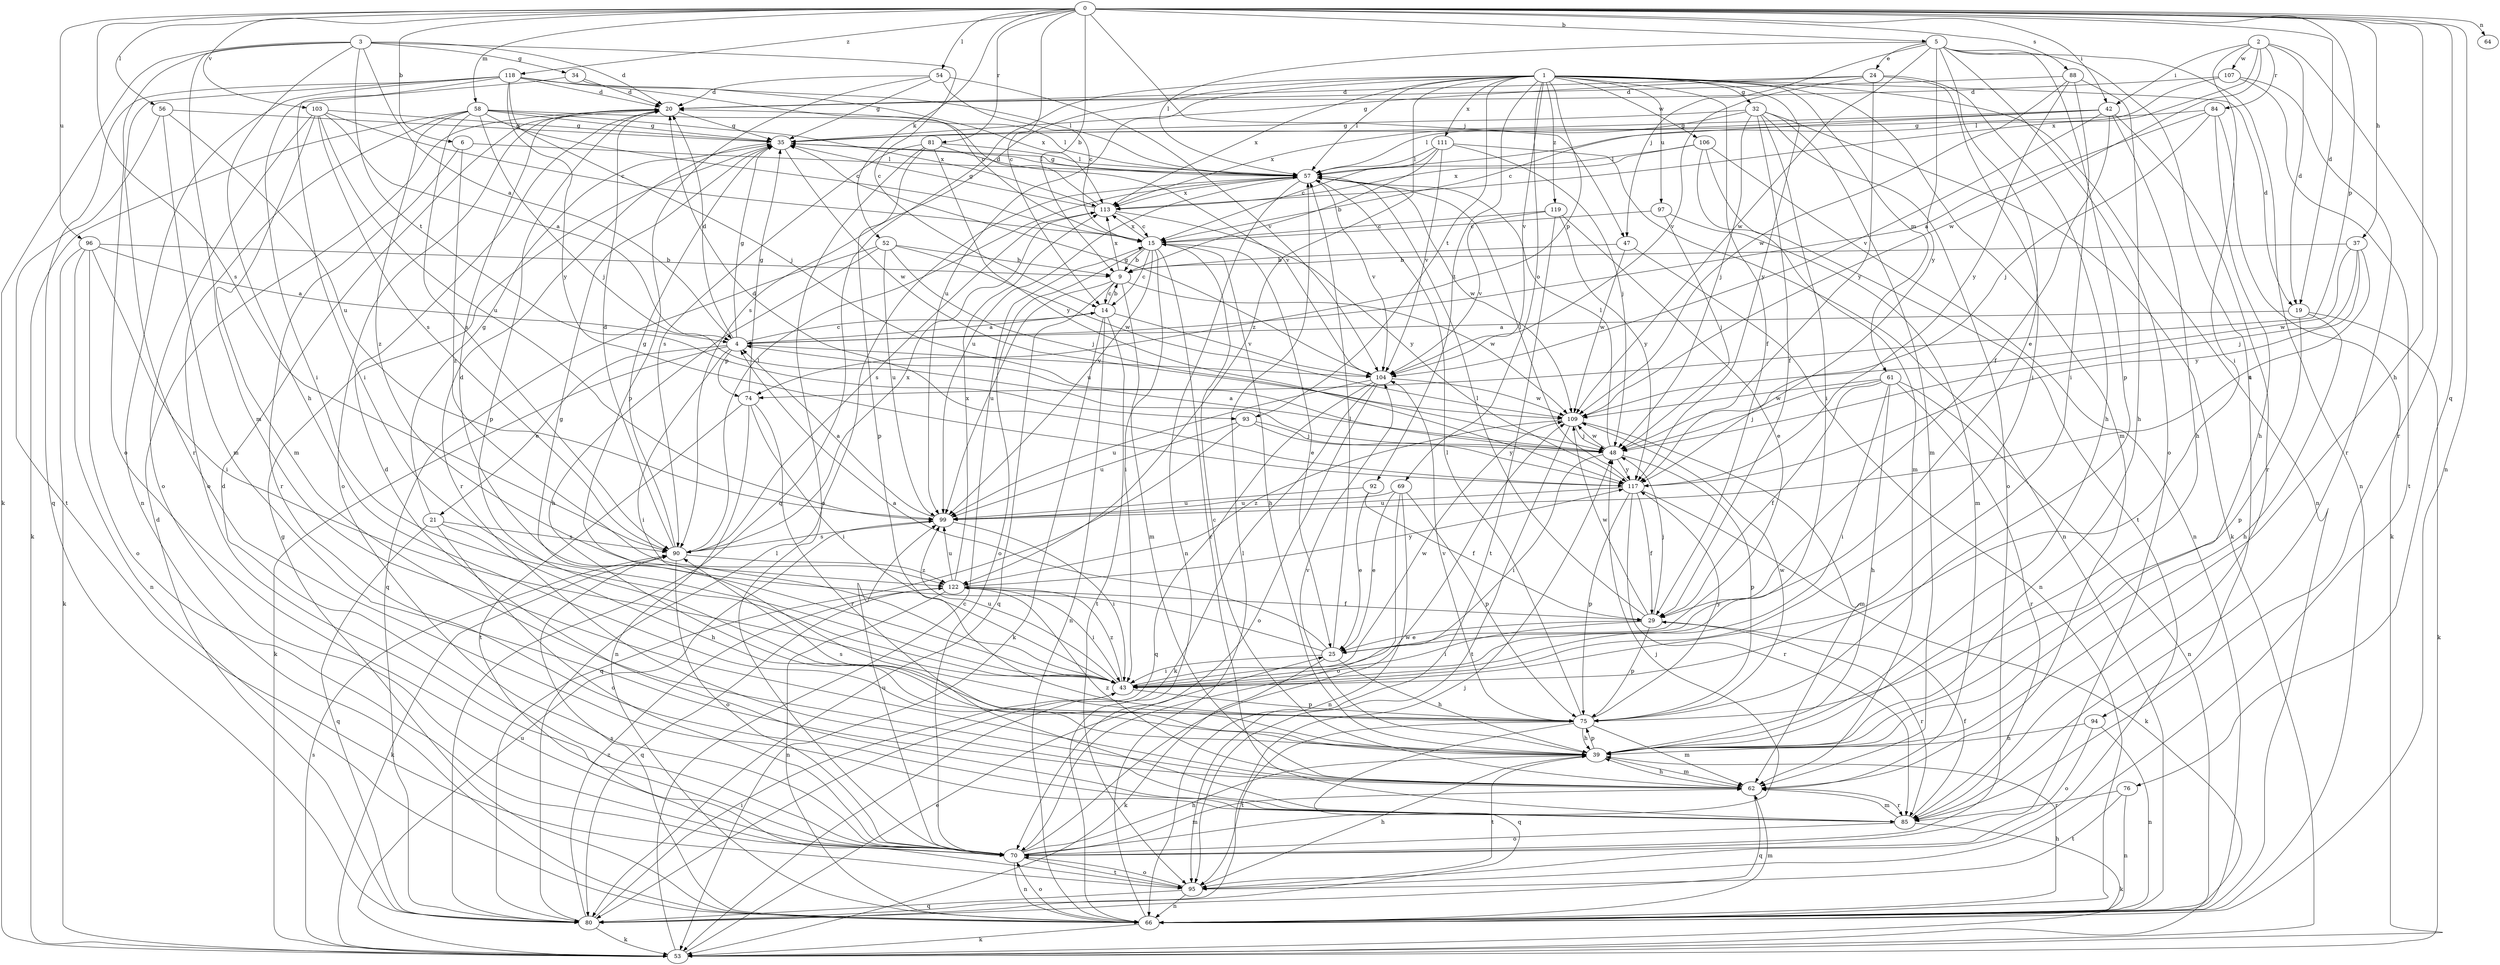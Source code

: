 strict digraph  {
0;
1;
2;
3;
4;
5;
6;
9;
14;
15;
19;
20;
21;
24;
25;
29;
32;
34;
35;
37;
39;
42;
43;
47;
48;
52;
53;
54;
56;
57;
58;
61;
62;
64;
66;
69;
70;
74;
75;
76;
80;
81;
84;
85;
88;
90;
92;
93;
94;
95;
96;
97;
99;
103;
104;
106;
107;
109;
111;
113;
117;
118;
119;
122;
0 -> 5  [label=b];
0 -> 6  [label=b];
0 -> 9  [label=b];
0 -> 14  [label=c];
0 -> 19  [label=d];
0 -> 37  [label=h];
0 -> 39  [label=h];
0 -> 42  [label=i];
0 -> 47  [label=j];
0 -> 52  [label=k];
0 -> 54  [label=l];
0 -> 56  [label=l];
0 -> 58  [label=m];
0 -> 64  [label=n];
0 -> 66  [label=n];
0 -> 74  [label=p];
0 -> 76  [label=q];
0 -> 81  [label=r];
0 -> 88  [label=s];
0 -> 90  [label=s];
0 -> 96  [label=u];
0 -> 103  [label=v];
0 -> 118  [label=z];
1 -> 19  [label=d];
1 -> 29  [label=f];
1 -> 32  [label=g];
1 -> 57  [label=l];
1 -> 61  [label=m];
1 -> 62  [label=m];
1 -> 66  [label=n];
1 -> 69  [label=o];
1 -> 74  [label=p];
1 -> 80  [label=q];
1 -> 90  [label=s];
1 -> 92  [label=t];
1 -> 93  [label=t];
1 -> 97  [label=u];
1 -> 99  [label=u];
1 -> 104  [label=v];
1 -> 106  [label=w];
1 -> 111  [label=x];
1 -> 113  [label=x];
1 -> 117  [label=y];
1 -> 119  [label=z];
1 -> 122  [label=z];
2 -> 19  [label=d];
2 -> 42  [label=i];
2 -> 43  [label=i];
2 -> 84  [label=r];
2 -> 85  [label=r];
2 -> 107  [label=w];
2 -> 109  [label=w];
2 -> 113  [label=x];
3 -> 4  [label=a];
3 -> 14  [label=c];
3 -> 20  [label=d];
3 -> 34  [label=g];
3 -> 39  [label=h];
3 -> 53  [label=k];
3 -> 62  [label=m];
3 -> 70  [label=o];
3 -> 93  [label=t];
4 -> 14  [label=c];
4 -> 20  [label=d];
4 -> 21  [label=e];
4 -> 35  [label=g];
4 -> 43  [label=i];
4 -> 53  [label=k];
4 -> 74  [label=p];
4 -> 104  [label=v];
5 -> 24  [label=e];
5 -> 25  [label=e];
5 -> 47  [label=j];
5 -> 57  [label=l];
5 -> 66  [label=n];
5 -> 70  [label=o];
5 -> 75  [label=p];
5 -> 94  [label=t];
5 -> 109  [label=w];
5 -> 117  [label=y];
6 -> 57  [label=l];
6 -> 85  [label=r];
6 -> 122  [label=z];
9 -> 14  [label=c];
9 -> 62  [label=m];
9 -> 80  [label=q];
9 -> 99  [label=u];
9 -> 109  [label=w];
9 -> 113  [label=x];
14 -> 4  [label=a];
14 -> 9  [label=b];
14 -> 53  [label=k];
14 -> 66  [label=n];
14 -> 95  [label=t];
14 -> 104  [label=v];
15 -> 9  [label=b];
15 -> 14  [label=c];
15 -> 25  [label=e];
15 -> 39  [label=h];
15 -> 43  [label=i];
15 -> 70  [label=o];
15 -> 85  [label=r];
15 -> 99  [label=u];
15 -> 113  [label=x];
19 -> 4  [label=a];
19 -> 39  [label=h];
19 -> 53  [label=k];
19 -> 75  [label=p];
20 -> 35  [label=g];
20 -> 70  [label=o];
20 -> 75  [label=p];
21 -> 35  [label=g];
21 -> 39  [label=h];
21 -> 70  [label=o];
21 -> 80  [label=q];
21 -> 90  [label=s];
24 -> 20  [label=d];
24 -> 35  [label=g];
24 -> 39  [label=h];
24 -> 43  [label=i];
24 -> 104  [label=v];
24 -> 117  [label=y];
25 -> 4  [label=a];
25 -> 20  [label=d];
25 -> 39  [label=h];
25 -> 43  [label=i];
25 -> 53  [label=k];
25 -> 57  [label=l];
29 -> 25  [label=e];
29 -> 43  [label=i];
29 -> 48  [label=j];
29 -> 57  [label=l];
29 -> 75  [label=p];
29 -> 85  [label=r];
29 -> 109  [label=w];
32 -> 29  [label=f];
32 -> 35  [label=g];
32 -> 43  [label=i];
32 -> 48  [label=j];
32 -> 53  [label=k];
32 -> 62  [label=m];
32 -> 70  [label=o];
32 -> 113  [label=x];
34 -> 20  [label=d];
34 -> 43  [label=i];
34 -> 113  [label=x];
35 -> 57  [label=l];
35 -> 85  [label=r];
35 -> 109  [label=w];
37 -> 9  [label=b];
37 -> 48  [label=j];
37 -> 99  [label=u];
37 -> 109  [label=w];
37 -> 117  [label=y];
39 -> 62  [label=m];
39 -> 75  [label=p];
39 -> 90  [label=s];
39 -> 95  [label=t];
39 -> 104  [label=v];
42 -> 15  [label=c];
42 -> 29  [label=f];
42 -> 35  [label=g];
42 -> 39  [label=h];
42 -> 57  [label=l];
42 -> 85  [label=r];
42 -> 104  [label=v];
43 -> 35  [label=g];
43 -> 75  [label=p];
43 -> 99  [label=u];
43 -> 109  [label=w];
43 -> 122  [label=z];
47 -> 9  [label=b];
47 -> 66  [label=n];
47 -> 109  [label=w];
48 -> 4  [label=a];
48 -> 43  [label=i];
48 -> 57  [label=l];
48 -> 75  [label=p];
48 -> 109  [label=w];
48 -> 117  [label=y];
52 -> 9  [label=b];
52 -> 39  [label=h];
52 -> 48  [label=j];
52 -> 80  [label=q];
52 -> 99  [label=u];
52 -> 109  [label=w];
53 -> 15  [label=c];
53 -> 25  [label=e];
53 -> 90  [label=s];
53 -> 99  [label=u];
54 -> 15  [label=c];
54 -> 20  [label=d];
54 -> 35  [label=g];
54 -> 75  [label=p];
54 -> 104  [label=v];
56 -> 35  [label=g];
56 -> 62  [label=m];
56 -> 95  [label=t];
56 -> 99  [label=u];
57 -> 35  [label=g];
57 -> 66  [label=n];
57 -> 99  [label=u];
57 -> 104  [label=v];
57 -> 109  [label=w];
57 -> 113  [label=x];
58 -> 15  [label=c];
58 -> 35  [label=g];
58 -> 48  [label=j];
58 -> 53  [label=k];
58 -> 57  [label=l];
58 -> 70  [label=o];
58 -> 90  [label=s];
58 -> 113  [label=x];
58 -> 122  [label=z];
61 -> 29  [label=f];
61 -> 39  [label=h];
61 -> 43  [label=i];
61 -> 48  [label=j];
61 -> 66  [label=n];
61 -> 85  [label=r];
61 -> 109  [label=w];
62 -> 15  [label=c];
62 -> 39  [label=h];
62 -> 80  [label=q];
62 -> 85  [label=r];
62 -> 122  [label=z];
66 -> 35  [label=g];
66 -> 39  [label=h];
66 -> 53  [label=k];
66 -> 57  [label=l];
66 -> 62  [label=m];
66 -> 70  [label=o];
66 -> 90  [label=s];
69 -> 25  [label=e];
69 -> 66  [label=n];
69 -> 70  [label=o];
69 -> 75  [label=p];
69 -> 99  [label=u];
70 -> 20  [label=d];
70 -> 39  [label=h];
70 -> 48  [label=j];
70 -> 62  [label=m];
70 -> 66  [label=n];
70 -> 95  [label=t];
70 -> 99  [label=u];
70 -> 109  [label=w];
74 -> 35  [label=g];
74 -> 43  [label=i];
74 -> 66  [label=n];
74 -> 85  [label=r];
74 -> 95  [label=t];
75 -> 39  [label=h];
75 -> 57  [label=l];
75 -> 62  [label=m];
75 -> 80  [label=q];
75 -> 95  [label=t];
75 -> 104  [label=v];
75 -> 109  [label=w];
75 -> 117  [label=y];
76 -> 66  [label=n];
76 -> 85  [label=r];
76 -> 95  [label=t];
80 -> 20  [label=d];
80 -> 43  [label=i];
80 -> 48  [label=j];
80 -> 53  [label=k];
80 -> 57  [label=l];
80 -> 122  [label=z];
81 -> 57  [label=l];
81 -> 70  [label=o];
81 -> 75  [label=p];
81 -> 90  [label=s];
81 -> 104  [label=v];
81 -> 117  [label=y];
84 -> 4  [label=a];
84 -> 35  [label=g];
84 -> 39  [label=h];
84 -> 48  [label=j];
84 -> 53  [label=k];
85 -> 20  [label=d];
85 -> 29  [label=f];
85 -> 53  [label=k];
85 -> 62  [label=m];
85 -> 70  [label=o];
88 -> 20  [label=d];
88 -> 39  [label=h];
88 -> 43  [label=i];
88 -> 109  [label=w];
88 -> 117  [label=y];
90 -> 20  [label=d];
90 -> 35  [label=g];
90 -> 53  [label=k];
90 -> 57  [label=l];
90 -> 70  [label=o];
90 -> 113  [label=x];
90 -> 122  [label=z];
92 -> 25  [label=e];
92 -> 29  [label=f];
92 -> 99  [label=u];
93 -> 48  [label=j];
93 -> 80  [label=q];
93 -> 99  [label=u];
93 -> 117  [label=y];
94 -> 39  [label=h];
94 -> 66  [label=n];
94 -> 70  [label=o];
95 -> 39  [label=h];
95 -> 66  [label=n];
95 -> 70  [label=o];
95 -> 80  [label=q];
96 -> 4  [label=a];
96 -> 9  [label=b];
96 -> 43  [label=i];
96 -> 53  [label=k];
96 -> 66  [label=n];
96 -> 70  [label=o];
97 -> 15  [label=c];
97 -> 48  [label=j];
97 -> 62  [label=m];
99 -> 4  [label=a];
99 -> 43  [label=i];
99 -> 90  [label=s];
103 -> 4  [label=a];
103 -> 15  [label=c];
103 -> 35  [label=g];
103 -> 62  [label=m];
103 -> 70  [label=o];
103 -> 90  [label=s];
103 -> 99  [label=u];
104 -> 35  [label=g];
104 -> 53  [label=k];
104 -> 70  [label=o];
104 -> 80  [label=q];
104 -> 99  [label=u];
104 -> 109  [label=w];
106 -> 57  [label=l];
106 -> 62  [label=m];
106 -> 66  [label=n];
106 -> 95  [label=t];
106 -> 113  [label=x];
107 -> 20  [label=d];
107 -> 57  [label=l];
107 -> 85  [label=r];
107 -> 95  [label=t];
109 -> 48  [label=j];
109 -> 62  [label=m];
109 -> 95  [label=t];
109 -> 122  [label=z];
111 -> 9  [label=b];
111 -> 15  [label=c];
111 -> 48  [label=j];
111 -> 57  [label=l];
111 -> 66  [label=n];
111 -> 104  [label=v];
113 -> 15  [label=c];
113 -> 20  [label=d];
113 -> 35  [label=g];
113 -> 90  [label=s];
113 -> 117  [label=y];
117 -> 20  [label=d];
117 -> 29  [label=f];
117 -> 53  [label=k];
117 -> 57  [label=l];
117 -> 75  [label=p];
117 -> 85  [label=r];
117 -> 99  [label=u];
118 -> 15  [label=c];
118 -> 20  [label=d];
118 -> 43  [label=i];
118 -> 48  [label=j];
118 -> 57  [label=l];
118 -> 66  [label=n];
118 -> 80  [label=q];
118 -> 85  [label=r];
118 -> 117  [label=y];
119 -> 15  [label=c];
119 -> 25  [label=e];
119 -> 95  [label=t];
119 -> 104  [label=v];
119 -> 117  [label=y];
122 -> 29  [label=f];
122 -> 43  [label=i];
122 -> 66  [label=n];
122 -> 80  [label=q];
122 -> 99  [label=u];
122 -> 113  [label=x];
122 -> 117  [label=y];
}
